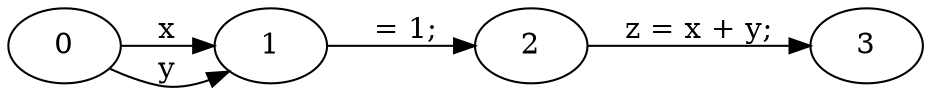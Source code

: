 digraph g
{
rankdir=LR;
0;1;2;3;
0 -> 1 [label="x"]
0 -> 1 [label="y"]
1 -> 2 [label=" = 1;"]
2 -> 3 [label="z = x + y;"]
}

